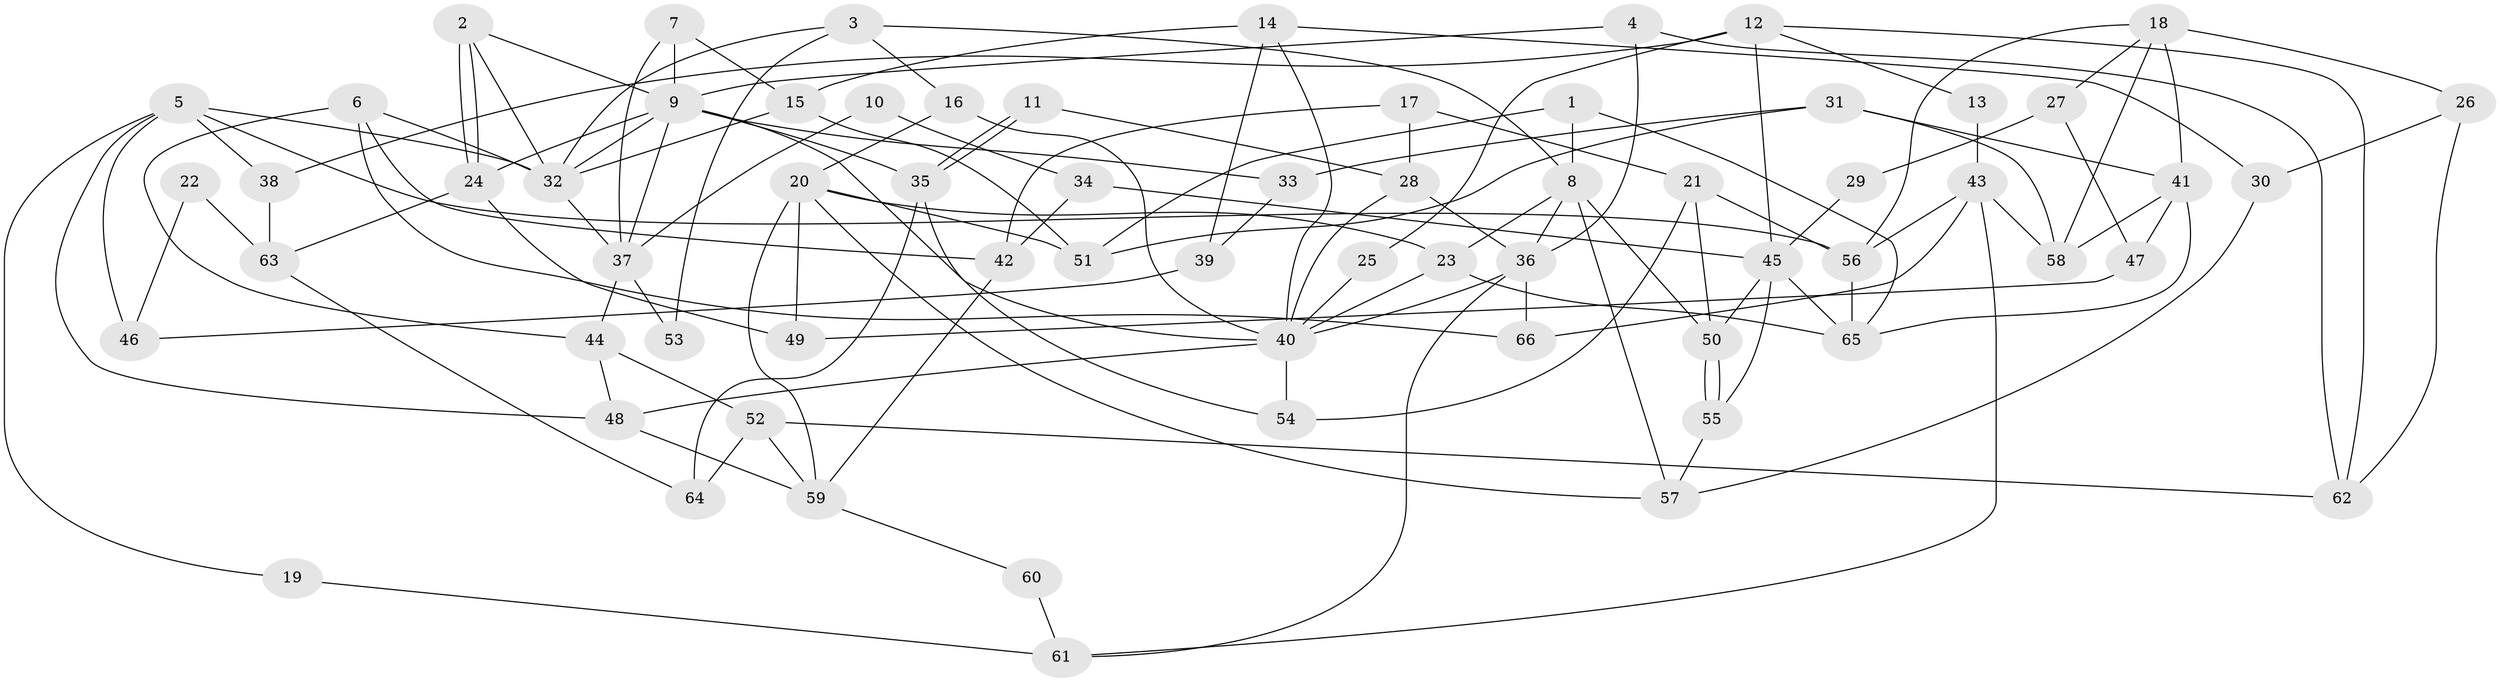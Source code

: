 // coarse degree distribution, {3: 0.15, 8: 0.1, 10: 0.05, 6: 0.2, 12: 0.1, 2: 0.1, 11: 0.05, 4: 0.15, 7: 0.1}
// Generated by graph-tools (version 1.1) at 2025/18/03/04/25 18:18:50]
// undirected, 66 vertices, 132 edges
graph export_dot {
graph [start="1"]
  node [color=gray90,style=filled];
  1;
  2;
  3;
  4;
  5;
  6;
  7;
  8;
  9;
  10;
  11;
  12;
  13;
  14;
  15;
  16;
  17;
  18;
  19;
  20;
  21;
  22;
  23;
  24;
  25;
  26;
  27;
  28;
  29;
  30;
  31;
  32;
  33;
  34;
  35;
  36;
  37;
  38;
  39;
  40;
  41;
  42;
  43;
  44;
  45;
  46;
  47;
  48;
  49;
  50;
  51;
  52;
  53;
  54;
  55;
  56;
  57;
  58;
  59;
  60;
  61;
  62;
  63;
  64;
  65;
  66;
  1 -- 65;
  1 -- 8;
  1 -- 51;
  2 -- 24;
  2 -- 24;
  2 -- 32;
  2 -- 9;
  3 -- 8;
  3 -- 16;
  3 -- 32;
  3 -- 53;
  4 -- 9;
  4 -- 36;
  4 -- 62;
  5 -- 56;
  5 -- 32;
  5 -- 19;
  5 -- 38;
  5 -- 46;
  5 -- 48;
  6 -- 44;
  6 -- 32;
  6 -- 42;
  6 -- 66;
  7 -- 37;
  7 -- 9;
  7 -- 15;
  8 -- 23;
  8 -- 36;
  8 -- 50;
  8 -- 57;
  9 -- 35;
  9 -- 24;
  9 -- 32;
  9 -- 33;
  9 -- 37;
  9 -- 40;
  10 -- 37;
  10 -- 34;
  11 -- 28;
  11 -- 35;
  11 -- 35;
  12 -- 62;
  12 -- 45;
  12 -- 13;
  12 -- 25;
  12 -- 38;
  13 -- 43;
  14 -- 15;
  14 -- 40;
  14 -- 30;
  14 -- 39;
  15 -- 32;
  15 -- 51;
  16 -- 40;
  16 -- 20;
  17 -- 21;
  17 -- 42;
  17 -- 28;
  18 -- 26;
  18 -- 58;
  18 -- 27;
  18 -- 41;
  18 -- 56;
  19 -- 61;
  20 -- 57;
  20 -- 51;
  20 -- 23;
  20 -- 49;
  20 -- 59;
  21 -- 50;
  21 -- 54;
  21 -- 56;
  22 -- 63;
  22 -- 46;
  23 -- 65;
  23 -- 40;
  24 -- 49;
  24 -- 63;
  25 -- 40;
  26 -- 62;
  26 -- 30;
  27 -- 47;
  27 -- 29;
  28 -- 40;
  28 -- 36;
  29 -- 45;
  30 -- 57;
  31 -- 51;
  31 -- 41;
  31 -- 33;
  31 -- 58;
  32 -- 37;
  33 -- 39;
  34 -- 42;
  34 -- 45;
  35 -- 64;
  35 -- 54;
  36 -- 40;
  36 -- 61;
  36 -- 66;
  37 -- 44;
  37 -- 53;
  38 -- 63;
  39 -- 46;
  40 -- 48;
  40 -- 54;
  41 -- 58;
  41 -- 47;
  41 -- 65;
  42 -- 59;
  43 -- 66;
  43 -- 56;
  43 -- 58;
  43 -- 61;
  44 -- 48;
  44 -- 52;
  45 -- 65;
  45 -- 50;
  45 -- 55;
  47 -- 49;
  48 -- 59;
  50 -- 55;
  50 -- 55;
  52 -- 59;
  52 -- 62;
  52 -- 64;
  55 -- 57;
  56 -- 65;
  59 -- 60;
  60 -- 61;
  63 -- 64;
}

